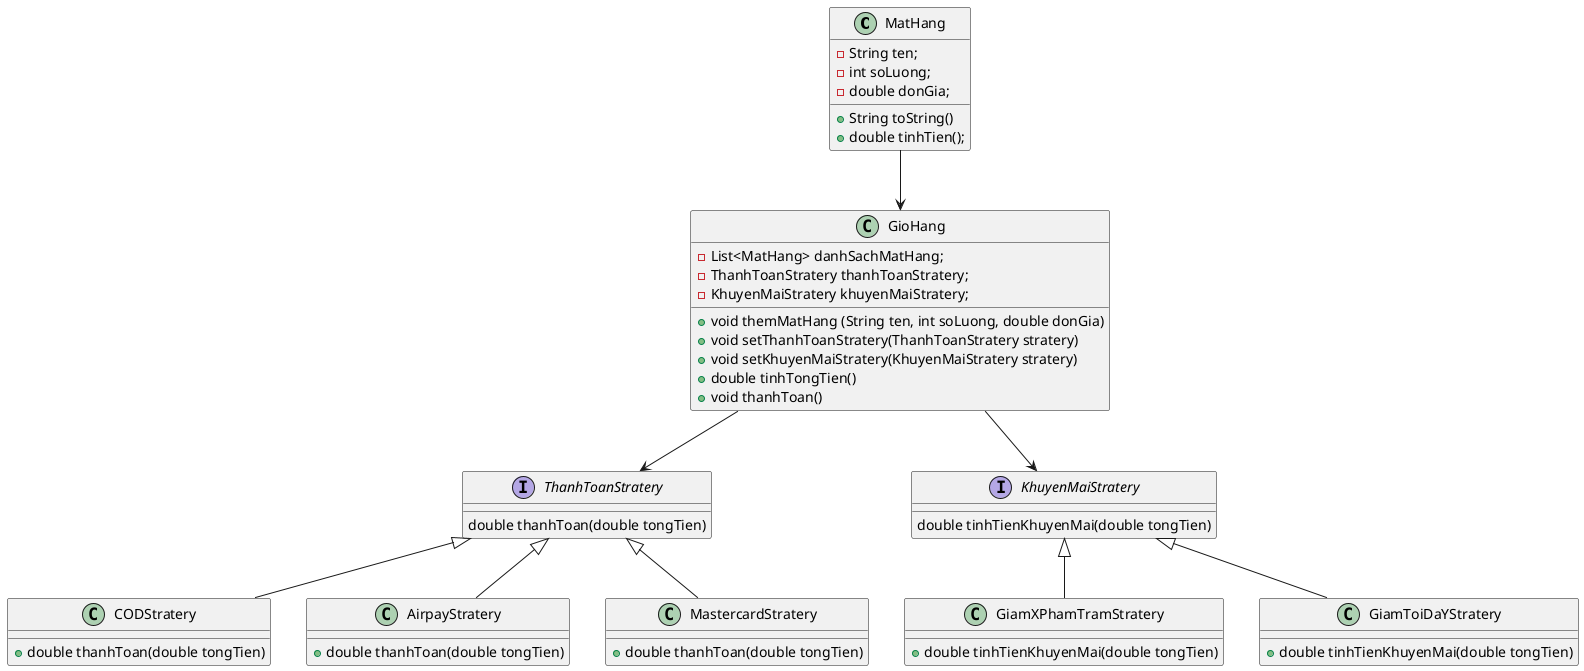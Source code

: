 @startuml
'https://plantuml.com/class-diagram
class MatHang {
    - String ten;
    - int soLuong;
    - double donGia;
    + String toString()
    + double tinhTien();
}

class GioHang {
    - List<MatHang> danhSachMatHang;
    - ThanhToanStratery thanhToanStratery;
    - KhuyenMaiStratery khuyenMaiStratery;
    + void themMatHang (String ten, int soLuong, double donGia)
    + void setThanhToanStratery(ThanhToanStratery stratery)
    + void setKhuyenMaiStratery(KhuyenMaiStratery stratery)
    + double tinhTongTien()
    + void thanhToan()
}

interface  ThanhToanStratery{
    double thanhToan(double tongTien)
}

class CODStratery {
    + double thanhToan(double tongTien)
}

class AirpayStratery {
    + double thanhToan(double tongTien)
}

class MastercardStratery {
    + double thanhToan(double tongTien)
}

interface KhuyenMaiStratery {
    double tinhTienKhuyenMai(double tongTien)
}

class GiamXPhamTramStratery {
    + double tinhTienKhuyenMai(double tongTien)
}

class GiamToiDaYStratery {
    + double tinhTienKhuyenMai(double tongTien)
}

MatHang --> GioHang
ThanhToanStratery <|-- CODStratery
ThanhToanStratery <|-- AirpayStratery
ThanhToanStratery <|-- MastercardStratery
GioHang --> ThanhToanStratery
KhuyenMaiStratery <|-- GiamXPhamTramStratery
KhuyenMaiStratery <|-- GiamToiDaYStratery
GioHang --> KhuyenMaiStratery
@enduml